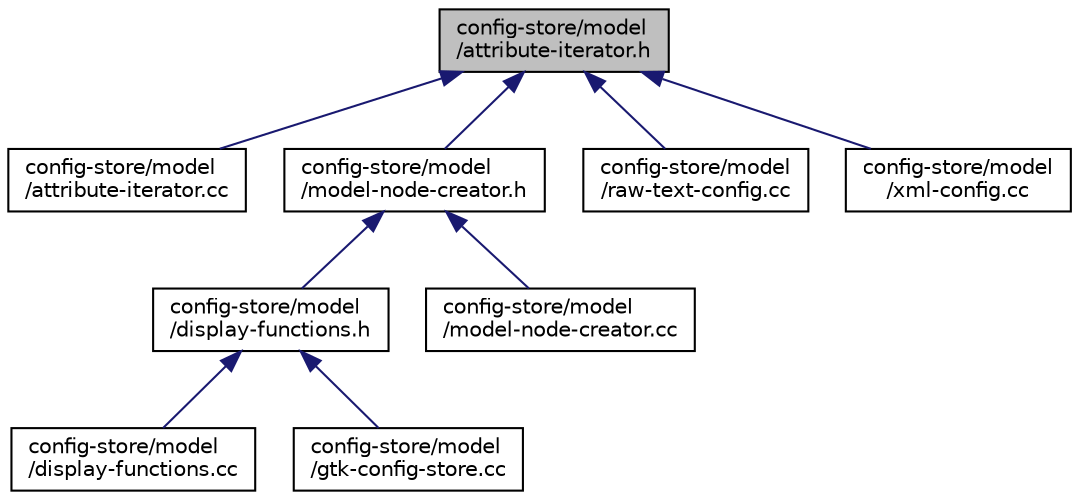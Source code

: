 digraph "config-store/model/attribute-iterator.h"
{
  edge [fontname="Helvetica",fontsize="10",labelfontname="Helvetica",labelfontsize="10"];
  node [fontname="Helvetica",fontsize="10",shape=record];
  Node1 [label="config-store/model\l/attribute-iterator.h",height=0.2,width=0.4,color="black", fillcolor="grey75", style="filled", fontcolor="black"];
  Node1 -> Node2 [dir="back",color="midnightblue",fontsize="10",style="solid"];
  Node2 [label="config-store/model\l/attribute-iterator.cc",height=0.2,width=0.4,color="black", fillcolor="white", style="filled",URL="$dd/d65/attribute-iterator_8cc.html"];
  Node1 -> Node3 [dir="back",color="midnightblue",fontsize="10",style="solid"];
  Node3 [label="config-store/model\l/model-node-creator.h",height=0.2,width=0.4,color="black", fillcolor="white", style="filled",URL="$df/dea/model-node-creator_8h.html"];
  Node3 -> Node4 [dir="back",color="midnightblue",fontsize="10",style="solid"];
  Node4 [label="config-store/model\l/display-functions.h",height=0.2,width=0.4,color="black", fillcolor="white", style="filled",URL="$da/d22/display-functions_8h.html"];
  Node4 -> Node5 [dir="back",color="midnightblue",fontsize="10",style="solid"];
  Node5 [label="config-store/model\l/display-functions.cc",height=0.2,width=0.4,color="black", fillcolor="white", style="filled",URL="$d7/d56/display-functions_8cc.html"];
  Node4 -> Node6 [dir="back",color="midnightblue",fontsize="10",style="solid"];
  Node6 [label="config-store/model\l/gtk-config-store.cc",height=0.2,width=0.4,color="black", fillcolor="white", style="filled",URL="$dd/d5f/gtk-config-store_8cc.html"];
  Node3 -> Node7 [dir="back",color="midnightblue",fontsize="10",style="solid"];
  Node7 [label="config-store/model\l/model-node-creator.cc",height=0.2,width=0.4,color="black", fillcolor="white", style="filled",URL="$dd/d74/model-node-creator_8cc.html"];
  Node1 -> Node8 [dir="back",color="midnightblue",fontsize="10",style="solid"];
  Node8 [label="config-store/model\l/raw-text-config.cc",height=0.2,width=0.4,color="black", fillcolor="white", style="filled",URL="$d2/df2/raw-text-config_8cc.html"];
  Node1 -> Node9 [dir="back",color="midnightblue",fontsize="10",style="solid"];
  Node9 [label="config-store/model\l/xml-config.cc",height=0.2,width=0.4,color="black", fillcolor="white", style="filled",URL="$d7/d86/xml-config_8cc.html"];
}
